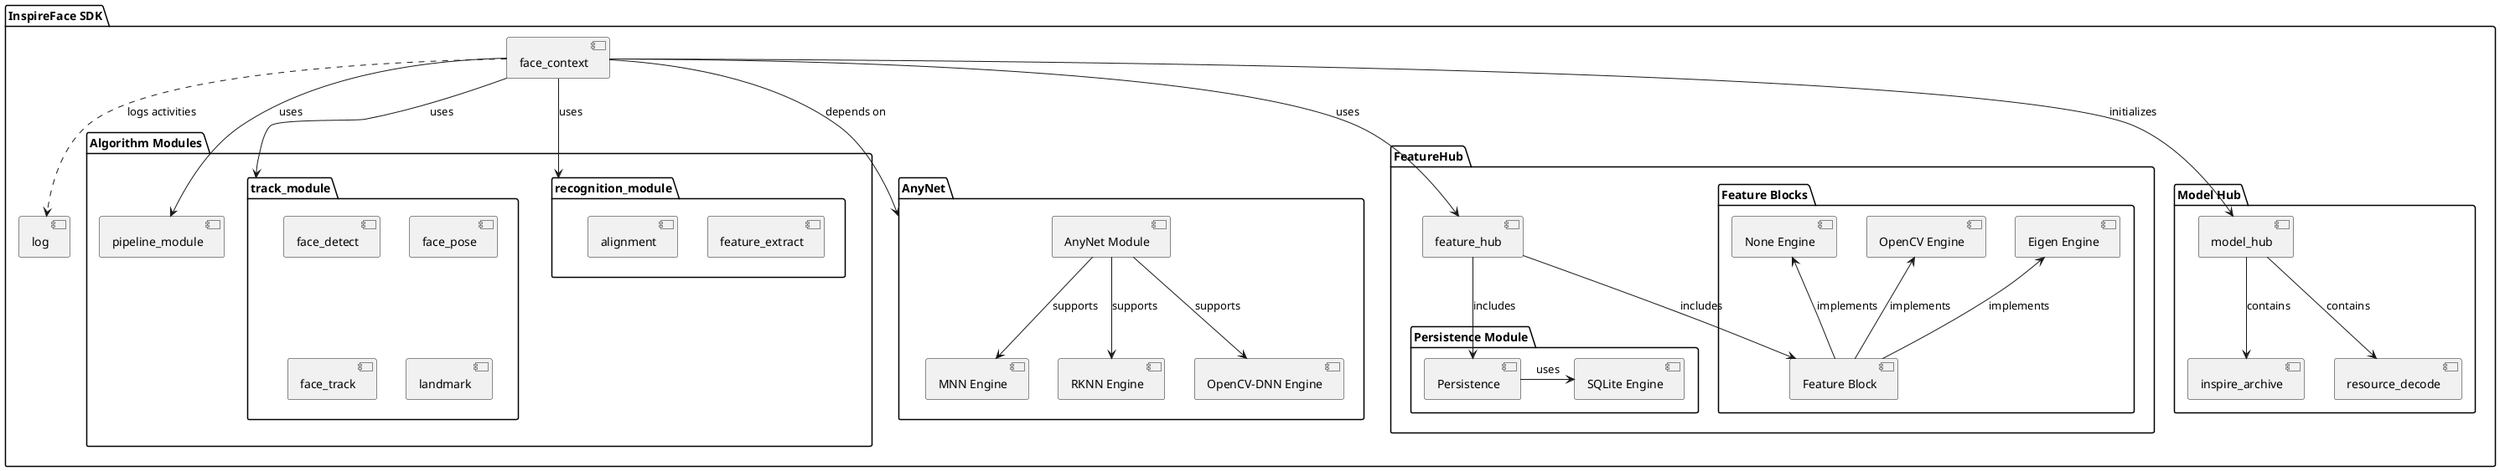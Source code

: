 @startuml
package "InspireFace SDK" {
    [face_context] as FC

    package "Algorithm Modules" {
        package "track_module" as TrackModule {
            [face_detect] as FD
            [face_pose] as FP
            [face_track] as FT
            [landmark] as LM
        }

        package "recognition_module" as RecognitionModule {
            [feature_extract] as FE
            [alignment] as AL
        }

        [pipeline_module] as PipelineModule
    }

    package "AnyNet" as AnyNet {
        [MNN Engine] as MNN
        [RKNN Engine] as RKNN
        [OpenCV-DNN Engine] as OCV_DNN
        [AnyNet Module] as ANY
        ANY -down-> MNN : supports
        ANY -down-> RKNN : supports
        ANY -down-> OCV_DNN : supports
    }

    package "FeatureHub" {
        package "Feature Blocks" {
            [None Engine] as NE
            [OpenCV Engine] as OCV
            [Eigen Engine] as EIG
            [Feature Block] as FB
            FB -up-> NE : implements
            FB -up-> OCV : implements
            FB -up-> EIG : implements
        }

        package "Persistence Module" {
            [SQLite Engine] as SQL
            [Persistence] as PS
            PS -right-> SQL : uses
        }

        [feature_hub] as FH
        FH -down-> FB : includes
        FH -down-> PS : includes
    }

    package "Model Hub" {
        [inspire_archive] as IA
        [resource_decode] as RD
        [model_hub] as MH
        MH -down-> IA : contains
        MH -down-> RD : contains
    }

    FC --> TrackModule : uses
    FC --> RecognitionModule : uses
    FC --> PipelineModule : uses
    FC --> AnyNet : depends on
    FC --> FH : uses
    FC --> MH : initializes

    [log] as LG
    FC ..> LG : logs activities
}

@enduml
